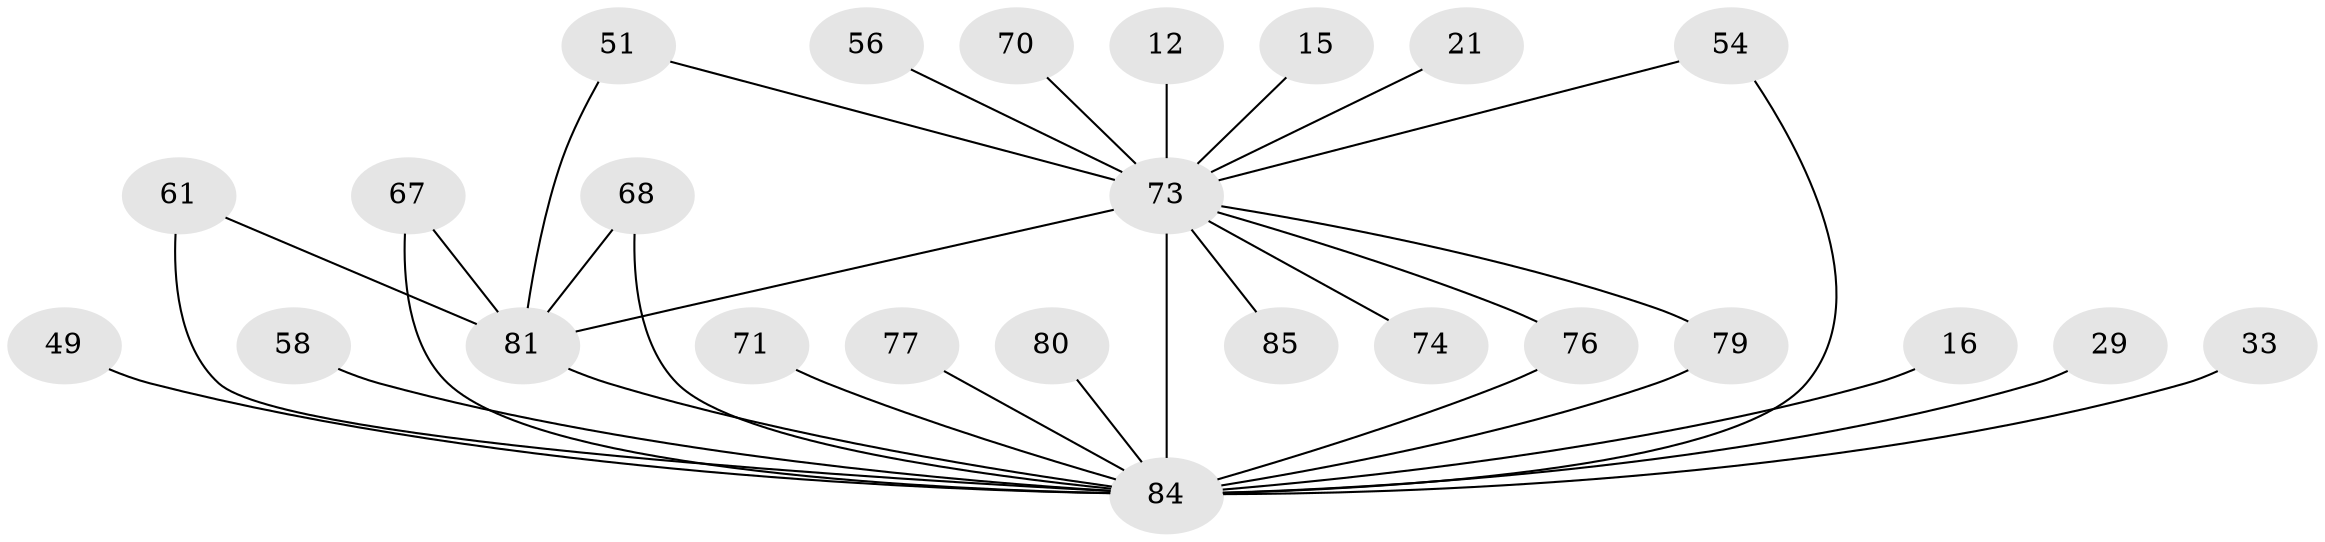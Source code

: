 // original degree distribution, {19: 0.023529411764705882, 22: 0.03529411764705882, 24: 0.011764705882352941, 20: 0.011764705882352941, 18: 0.011764705882352941, 15: 0.011764705882352941, 16: 0.011764705882352941, 3: 0.15294117647058825, 2: 0.6, 7: 0.023529411764705882, 4: 0.08235294117647059, 5: 0.023529411764705882}
// Generated by graph-tools (version 1.1) at 2025/47/03/04/25 21:47:05]
// undirected, 25 vertices, 32 edges
graph export_dot {
graph [start="1"]
  node [color=gray90,style=filled];
  12;
  15;
  16;
  21;
  29;
  33;
  49;
  51;
  54 [super="+41"];
  56;
  58;
  61 [super="+59"];
  67;
  68;
  70;
  71;
  73 [super="+65+52+72"];
  74 [super="+19"];
  76;
  77;
  79;
  80;
  81 [super="+53+39+44+55+64+75+47+37"];
  84 [super="+27+83+69+82"];
  85;
  12 -- 73 [weight=2];
  15 -- 73 [weight=2];
  16 -- 84 [weight=2];
  21 -- 73 [weight=2];
  29 -- 84;
  33 -- 84 [weight=2];
  49 -- 84 [weight=2];
  51 -- 81;
  51 -- 73;
  54 -- 84 [weight=2];
  54 -- 73 [weight=2];
  56 -- 73 [weight=2];
  58 -- 84 [weight=2];
  61 -- 84 [weight=3];
  61 -- 81;
  67 -- 84;
  67 -- 81;
  68 -- 84;
  68 -- 81;
  70 -- 73;
  71 -- 84 [weight=2];
  73 -- 84 [weight=40];
  73 -- 74 [weight=3];
  73 -- 76;
  73 -- 79;
  73 -- 81 [weight=14];
  73 -- 85;
  76 -- 84;
  77 -- 84 [weight=2];
  79 -- 84;
  80 -- 84 [weight=2];
  81 -- 84 [weight=21];
}
